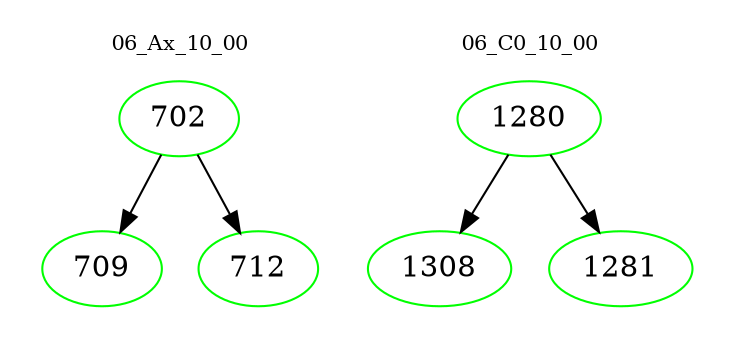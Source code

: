 digraph{
subgraph cluster_0 {
color = white
label = "06_Ax_10_00";
fontsize=10;
T0_702 [label="702", color="green"]
T0_702 -> T0_709 [color="black"]
T0_709 [label="709", color="green"]
T0_702 -> T0_712 [color="black"]
T0_712 [label="712", color="green"]
}
subgraph cluster_1 {
color = white
label = "06_C0_10_00";
fontsize=10;
T1_1280 [label="1280", color="green"]
T1_1280 -> T1_1308 [color="black"]
T1_1308 [label="1308", color="green"]
T1_1280 -> T1_1281 [color="black"]
T1_1281 [label="1281", color="green"]
}
}
